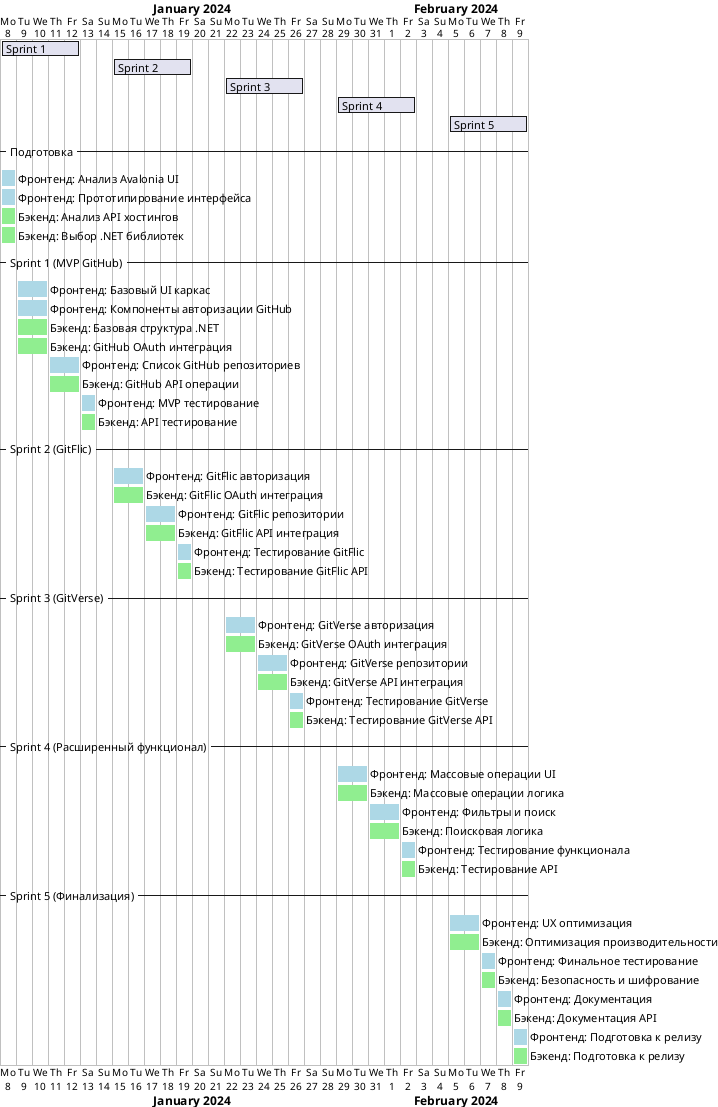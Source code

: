 @startgantt
project starts 2024-01-08

[Sprint 1] starts 2024-01-08 and lasts 5 days
[Sprint 2] starts 2024-01-15 and lasts 5 days
[Sprint 3] starts 2024-01-22 and lasts 5 days
[Sprint 4] starts 2024-01-29 and lasts 5 days
[Sprint 5] starts 2024-02-05 and lasts 5 days

-- Подготовка --
[Фронтенд: Анализ Avalonia UI] as [UI1] starts 2024-01-08 and ends 2024-01-08
[Фронтенд: Прототипирование интерфейса] as [UI2] starts 2024-01-08 and ends 2024-01-08
[Бэкенд: Анализ API хостингов] as [L1] starts 2024-01-08 and ends 2024-01-08
[Бэкенд: Выбор .NET библиотек] as [L2] starts 2024-01-08 and ends 2024-01-08

-- Sprint 1 (MVP GitHub) --
[Фронтенд: Базовый UI каркас] as [UI3] starts 2024-01-09 and lasts 2 days
[Фронтенд: Компоненты авторизации GitHub] as [UI4] starts 2024-01-09 and lasts 2 days
[Бэкенд: Базовая структура .NET] as [L3] starts 2024-01-09 and lasts 2 days
[Бэкенд: GitHub OAuth интеграция] as [L4] starts 2024-01-09 and lasts 2 days
[Фронтенд: Список GitHub репозиториев] as [UI5] starts 2024-01-11 and lasts 2 days
[Бэкенд: GitHub API операции] as [L5] starts 2024-01-11 and lasts 2 days
[Фронтенд: MVP тестирование] as [UI6] starts 2024-01-13 and lasts 1 days
[Бэкенд: API тестирование] as [L6] starts 2024-01-13 and lasts 1 days

-- Sprint 2 (GitFlic) --
[Фронтенд: GitFlic авторизация] as [UI7] starts 2024-01-15 and lasts 2 days
[Бэкенд: GitFlic OAuth интеграция] as [L7] starts 2024-01-15 and lasts 2 days
[Фронтенд: GitFlic репозитории] as [UI8] starts 2024-01-17 and lasts 2 days
[Бэкенд: GitFlic API интеграция] as [L8] starts 2024-01-17 and lasts 2 days
[Фронтенд: Тестирование GitFlic] as [UI9] starts 2024-01-19 and lasts 1 days
[Бэкенд: Тестирование GitFlic API] as [L9] starts 2024-01-19 and lasts 1 days

-- Sprint 3 (GitVerse) --
[Фронтенд: GitVerse авторизация] as [UI10] starts 2024-01-22 and lasts 2 days
[Бэкенд: GitVerse OAuth интеграция] as [L10] starts 2024-01-22 and lasts 2 days
[Фронтенд: GitVerse репозитории] as [UI11] starts 2024-01-24 and lasts 2 days
[Бэкенд: GitVerse API интеграция] as [L11] starts 2024-01-24 and lasts 2 days
[Фронтенд: Тестирование GitVerse] as [UI12] starts 2024-01-26 and lasts 1 days
[Бэкенд: Тестирование GitVerse API] as [L12] starts 2024-01-26 and lasts 1 days

-- Sprint 4 (Расширенный функционал) --
[Фронтенд: Массовые операции UI] as [UI13] starts 2024-01-29 and lasts 2 days
[Бэкенд: Массовые операции логика] as [L13] starts 2024-01-29 and lasts 2 days
[Фронтенд: Фильтры и поиск] as [UI14] starts 2024-01-31 and lasts 2 days
[Бэкенд: Поисковая логика] as [L14] starts 2024-01-31 and lasts 2 days
[Фронтенд: Тестирование функционала] as [UI15] starts 2024-02-02 and lasts 1 days
[Бэкенд: Тестирование API] as [L15] starts 2024-02-02 and lasts 1 days

-- Sprint 5 (Финализация) --
[Фронтенд: UX оптимизация] as [UI16] starts 2024-02-05 and lasts 2 days
[Бэкенд: Оптимизация производительности] as [L16] starts 2024-02-05 and lasts 2 days
[Фронтенд: Финальное тестирование] as [UI17] starts 2024-02-07 and lasts 1 days
[Бэкенд: Безопасность и шифрование] as [L17] starts 2024-02-07 and lasts 1 days
[Фронтенд: Документация] as [UI18] starts 2024-02-08 and lasts 1 days
[Бэкенд: Документация API] as [L18] starts 2024-02-08 and lasts 1 days
[Фронтенд: Подготовка к релизу] as [UI19] starts 2024-02-09 and lasts 1 days
[Бэкенд: Подготовка к релизу] as [L19] starts 2024-02-09 and lasts 1 days

[UI1] is colored in LightBlue
[UI2] is colored in LightBlue
[UI3] is colored in LightBlue
[UI4] is colored in LightBlue
[UI5] is colored in LightBlue
[UI6] is colored in LightBlue
[UI7] is colored in LightBlue
[UI8] is colored in LightBlue
[UI9] is colored in LightBlue
[UI10] is colored in LightBlue
[UI11] is colored in LightBlue
[UI12] is colored in LightBlue
[UI13] is colored in LightBlue
[UI14] is colored in LightBlue
[UI15] is colored in LightBlue
[UI16] is colored in LightBlue
[UI17] is colored in LightBlue
[UI18] is colored in LightBlue
[UI19] is colored in LightBlue

[L1] is colored in LightGreen
[L2] is colored in LightGreen
[L3] is colored in LightGreen
[L4] is colored in LightGreen
[L5] is colored in LightGreen
[L6] is colored in LightGreen
[L7] is colored in LightGreen
[L8] is colored in LightGreen
[L9] is colored in LightGreen
[L10] is colored in LightGreen
[L11] is colored in LightGreen
[L12] is colored in LightGreen
[L13] is colored in LightGreen
[L14] is colored in LightGreen
[L15] is colored in LightGreen
[L16] is colored in LightGreen
[L17] is colored in LightGreen
[L18] is colored in LightGreen
[L19] is colored in LightGreen

@endgantt 